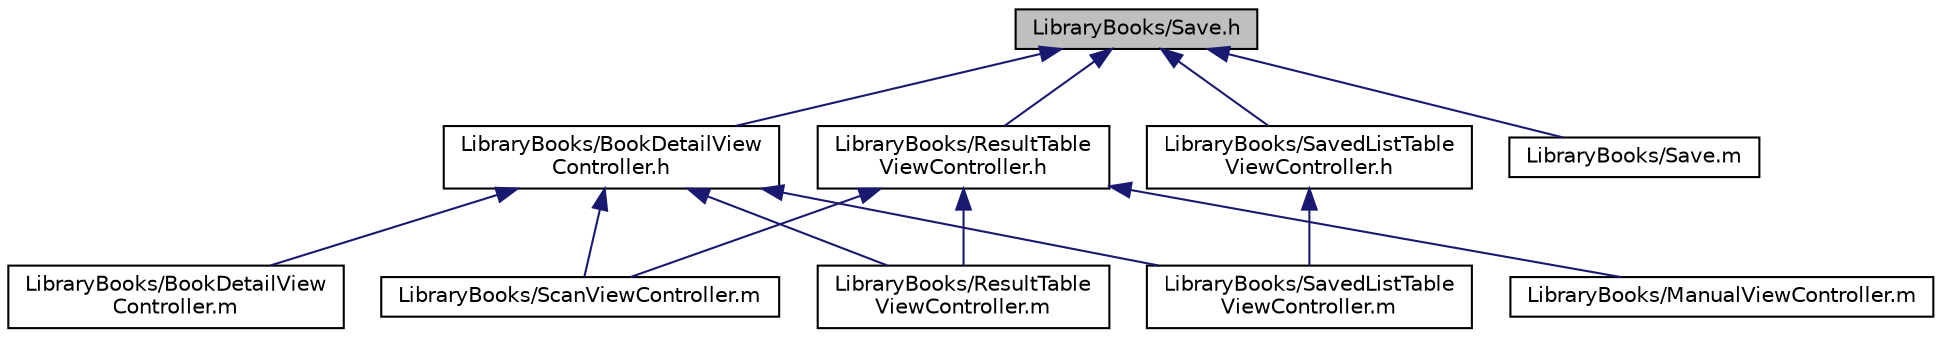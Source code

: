 digraph "LibraryBooks/Save.h"
{
  edge [fontname="Helvetica",fontsize="10",labelfontname="Helvetica",labelfontsize="10"];
  node [fontname="Helvetica",fontsize="10",shape=record];
  Node1 [label="LibraryBooks/Save.h",height=0.2,width=0.4,color="black", fillcolor="grey75", style="filled", fontcolor="black"];
  Node1 -> Node2 [dir="back",color="midnightblue",fontsize="10",style="solid"];
  Node2 [label="LibraryBooks/BookDetailView\lController.h",height=0.2,width=0.4,color="black", fillcolor="white", style="filled",URL="$_book_detail_view_controller_8h.html"];
  Node2 -> Node3 [dir="back",color="midnightblue",fontsize="10",style="solid"];
  Node3 [label="LibraryBooks/BookDetailView\lController.m",height=0.2,width=0.4,color="black", fillcolor="white", style="filled",URL="$_book_detail_view_controller_8m.html"];
  Node2 -> Node4 [dir="back",color="midnightblue",fontsize="10",style="solid"];
  Node4 [label="LibraryBooks/ResultTable\lViewController.m",height=0.2,width=0.4,color="black", fillcolor="white", style="filled",URL="$_result_table_view_controller_8m.html"];
  Node2 -> Node5 [dir="back",color="midnightblue",fontsize="10",style="solid"];
  Node5 [label="LibraryBooks/SavedListTable\lViewController.m",height=0.2,width=0.4,color="black", fillcolor="white", style="filled",URL="$_saved_list_table_view_controller_8m.html"];
  Node2 -> Node6 [dir="back",color="midnightblue",fontsize="10",style="solid"];
  Node6 [label="LibraryBooks/ScanViewController.m",height=0.2,width=0.4,color="black", fillcolor="white", style="filled",URL="$_scan_view_controller_8m.html"];
  Node1 -> Node7 [dir="back",color="midnightblue",fontsize="10",style="solid"];
  Node7 [label="LibraryBooks/ResultTable\lViewController.h",height=0.2,width=0.4,color="black", fillcolor="white", style="filled",URL="$_result_table_view_controller_8h.html"];
  Node7 -> Node8 [dir="back",color="midnightblue",fontsize="10",style="solid"];
  Node8 [label="LibraryBooks/ManualViewController.m",height=0.2,width=0.4,color="black", fillcolor="white", style="filled",URL="$_manual_view_controller_8m.html"];
  Node7 -> Node4 [dir="back",color="midnightblue",fontsize="10",style="solid"];
  Node7 -> Node6 [dir="back",color="midnightblue",fontsize="10",style="solid"];
  Node1 -> Node9 [dir="back",color="midnightblue",fontsize="10",style="solid"];
  Node9 [label="LibraryBooks/Save.m",height=0.2,width=0.4,color="black", fillcolor="white", style="filled",URL="$_save_8m.html"];
  Node1 -> Node10 [dir="back",color="midnightblue",fontsize="10",style="solid"];
  Node10 [label="LibraryBooks/SavedListTable\lViewController.h",height=0.2,width=0.4,color="black", fillcolor="white", style="filled",URL="$_saved_list_table_view_controller_8h.html"];
  Node10 -> Node5 [dir="back",color="midnightblue",fontsize="10",style="solid"];
}
